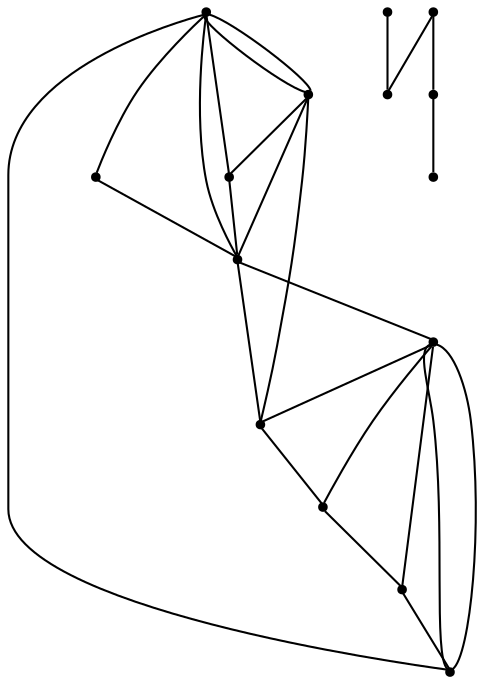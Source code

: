 graph {
  node [shape=point,comment="{\"directed\":false,\"doi\":\"10.1007/978-3-642-36763-2_34\",\"figure\":\"4 (9)\"}"]

  v0 [pos="616.5236680042152,1030.616073483729"]
  v1 [pos="572.6712265252862,1111.218843256926"]
  v2 [pos="569.6648737469413,1091.6770045999488"]
  v3 [pos="562.1511152573316,1080.1125105469575"]
  v4 [pos="564.5403296151577,975.7914444559485"]
  v5 [pos="563.364491562671,1023.2700692176056"]
  v6 [pos="560.9294041873759,952.3625720740574"]
  v7 [pos="547.2028580721648,1100.069949003823"]
  v8 [pos="581.8736973999997,961.1233452722479"]
  v9 [pos="523.9944355951183,961.2171385943357"]
  v10 [pos="628.1070184721384,961.1670307042982"]
  v11 [pos="651.3529314839193,961.2171385943354"]
  v12 [pos="709.1696030239812,961.2171385943357"]
  v13 [pos="639.6861697456746,1007.4685492737542"]
  v14 [pos="547.2028580721648,1088.4942792380475"]

  v2 -- v3 [id="-5",pos="569.6648737469413,1091.6770045999488 568.937899154113,1090.8710099683371 568.8382130231599,1090.7430774667268 568.5723833406187,1090.4019241290991 567.7259911750307,1089.309979093919 566.0288804011531,1087.1304130546791 564.8155040958138,1085.1884143722664 563.6021914146319,1083.2507397209733 562.8724859536736,1081.5544477480837 562.1511152573316,1080.1125105469575"]
  v7 -- v9 [id="-7",pos="547.2028580721648,1100.069949003823 523.9027213722592,1077.0828908604844 523.9027213722592,1077.0828908604844 523.9027213722592,1077.0828908604844 523.9944355951183,961.2171385943357 523.9944355951183,961.2171385943357 523.9944355951183,961.2171385943357"]
  v9 -- v0 [id="-8",pos="523.9944355951183,961.2171385943357 616.5236680042152,1030.616073483729 616.5236680042152,1030.616073483729 616.5236680042152,1030.616073483729"]
  v7 -- v9 [id="-9",pos="547.2028580721648,1100.069949003823 523.9735986835773,1100.2243423502832 523.9735986835773,1100.2243423502832 523.9735986835773,1100.2243423502832 523.9944355951183,961.2171385943357 523.9944355951183,961.2171385943357 523.9944355951183,961.2171385943357"]
  v7 -- v12 [id="-10",pos="547.2028580721648,1100.069949003823 709.1612841654041,1100.2243423502832 709.1612841654041,1100.2243423502832 709.1612841654041,1100.2243423502832 709.1696030239812,961.2171385943357 709.1696030239812,961.2171385943357 709.1696030239812,961.2171385943357"]
  v9 -- v8 [id="-11",pos="523.9944355951183,961.2171385943357 581.8736973999997,961.1233452722479 581.8736973999997,961.1233452722479 581.8736973999997,961.1233452722479"]
  v10 -- v11 [id="-12",pos="628.1070184721384,961.1670307042982 651.3529314839193,961.2171385943354 651.3529314839193,961.2171385943354 651.3529314839193,961.2171385943354"]
  v11 -- v12 [id="-13",pos="651.3529314839193,961.2171385943354 709.1696030239812,961.2171385943357 709.1696030239812,961.2171385943357 709.1696030239812,961.2171385943357"]
  v9 -- v14 [id="-14",pos="523.9944355951183,961.2171385943357 547.2028580721648,1088.4942792380475 547.2028580721648,1088.4942792380475 547.2028580721648,1088.4942792380475"]
  v4 -- v6 [id="-20",pos="564.5403296151577,975.7914444559485 564.5560497526671,974.4014631912485 564.533577501456,974.1997876772932 564.4736514982264,973.661986306746 564.2818246637344,971.9407675662237 563.8982346189077,968.4942604088308 563.3228177395889,964.7437992991806 562.7515364304996,960.9890141584103 561.9843563408461,956.9256966794912 561.6007026718621,954.8921302792435 560.9294041873759,952.3625720740574 560.9294041873759,952.3625720740574 560.9294041873759,952.3625720740574"]
  v8 -- v10 [id="-21",pos="581.8736973999997,961.1233452722479 628.1070184721384,961.1670307042982 628.1070184721384,961.1670307042982 628.1070184721384,961.1670307042982"]
  v7 -- v14 [id="-25",pos="547.2028580721648,1100.069949003823 547.2028580721648,1088.4942792380475 547.2028580721648,1088.4942792380475 547.2028580721648,1088.4942792380475"]
  v7 -- v0 [id="-29",pos="547.2028580721648,1100.069949003823 616.5236680042152,1030.616073483729 616.5236680042152,1030.616073483729 616.5236680042152,1030.616073483729"]
  v14 -- v0 [id="-30",pos="547.2028580721648,1088.4942792380475 616.5236680042152,1030.616073483729 616.5236680042152,1030.616073483729 616.5236680042152,1030.616073483729"]
  v0 -- v13 [id="-32",pos="616.5236680042152,1030.616073483729 639.6861697456746,1007.4685492737542 639.6861697456746,1007.4685492737542 639.6861697456746,1007.4685492737542"]
  v7 -- v1 [id="-33",pos="547.2028580721648,1100.069949003823 549.4544692836234,1101.128573563902 549.4544692836234,1101.128573563902 549.4544692836234,1101.128573563902 551.601848219259,1102.4079780658715 555.8924068961433,1104.954323685994 560.1204866504831,1106.816963679617 564.3527019750526,1108.6839277043596 568.5181755585334,1109.863370781026 570.6030119474672,1110.4549999801475 572.6712265252862,1111.218843256926 572.6712265252862,1111.218843256926 572.6712265252862,1111.218843256926"]
  v5 -- v4 [id="-36",pos="563.364491562671,1023.2700692176056 563.7772850957338,1019.9695616992047 563.7772850957338,1019.9695616992047 563.7772850957338,1019.9695616992047 564.0399892415439,1016.7898726973915 564.5695331033938,1010.4304946937648 564.7613599378858,1002.4666467898553 564.948987577991,994.5068685622939 564.8071693311974,984.9469444655695 564.7362920198792,980.163039918245 564.5403296151577,975.7914444559485 564.5403296151577,975.7914444559485 564.5403296151577,975.7914444559485"]
  v5 -- v3 [id="-39",pos="563.364491562671,1023.2700692176056 562.4680271852271,1030.3210378456565 562.4680271852271,1030.3210378456565 562.4680271852271,1030.3210378456565 561.8217329945902,1036.7887709820543 560.5290809891591,1049.7160979021535 560.3665212670605,1059.1300223598857 560.2038979208045,1068.543946817618 561.1754388039533,1074.440907846179 561.6591096483343,1077.3914231986334 562.1469160629448,1080.3419385510879 561.6591096483343,1077.3914231986334 561.6591096483343,1077.3914231986334 562.1511152573316,1080.1125105469575 562.1511152573316,1080.1125105469575 562.1511152573316,1080.1125105469575"]
  v1 -- v0 [id="-40",pos="572.6712265252862,1111.218843256926 576.9742714430557,1107.846337440943 576.9742714430557,1107.846337440943 576.9742714430557,1107.846337440943 580.8937740341166,1104.641721671497 588.7285800218514,1098.2406294853013 594.6370373966787,1090.2851752888596 600.5454311473486,1082.3253970612982 604.5274762851111,1072.8155808546112 607.8215534091547,1062.718205125151 611.1197661034279,1052.6165053645705 613.7299471598247,1041.9272460812172 615.0392686944887,1036.5804544239802 616.5236680042152,1030.616073483729 616.5236680042152,1030.616073483729 616.5236680042152,1030.616073483729"]
  v13 -- v12 [id="-44",pos="639.6861697456746,1007.4685492737542 709.2029579884861,1077.0662306229342 709.2029579884861,1077.0662306229342 709.2029579884861,1077.0662306229342 709.453128175293,1076.8411902386165 709.453128175293,1076.8411902386165 709.453128175293,1076.8411902386165 709.1696030239812,961.2171385943357 709.1696030239812,961.2171385943357 709.1696030239812,961.2171385943357"]
  v10 -- v13 [id="-48",pos="628.1070184721384,961.1670307042982 639.6861697456746,1007.4685492737542 639.6861697456746,1007.4685492737542 639.6861697456746,1007.4685492737542"]
  v11 -- v13 [id="-50",pos="651.3529314839193,961.2171385943354 639.6861697456746,1007.4685492737542 639.6861697456746,1007.4685492737542 639.6861697456746,1007.4685492737542"]
  v13 -- v8 [id="-52",pos="639.6861697456746,1007.4685492737542 628.277801616578,998.4493039359324 628.277801616578,998.4493039359324 628.277801616578,998.4493039359324 581.8736973999997,961.1233452722479 581.8736973999997,961.1233452722479 581.8736973999997,961.1233452722479"]
  v12 -- v13 [id="-53",pos="709.1696030239812,961.2171385943357 639.6861697456746,1007.4685492737542 639.6861697456746,1007.4685492737542 639.6861697456746,1007.4685492737542"]
  v8 -- v0 [id="-64",pos="581.8736973999997,961.1233452722479 616.5236680042152,1030.616073483729 616.5236680042152,1030.616073483729 616.5236680042152,1030.616073483729"]
}